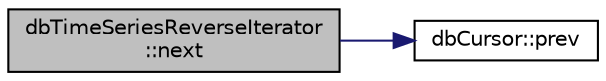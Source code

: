 digraph "dbTimeSeriesReverseIterator::next"
{
 // INTERACTIVE_SVG=YES
 // LATEX_PDF_SIZE
  edge [fontname="Helvetica",fontsize="10",labelfontname="Helvetica",labelfontsize="10"];
  node [fontname="Helvetica",fontsize="10",shape=record];
  rankdir="LR";
  Node1 [label="dbTimeSeriesReverseIterator\l::next",height=0.2,width=0.4,color="black", fillcolor="grey75", style="filled", fontcolor="black",tooltip=" "];
  Node1 -> Node2 [color="midnightblue",fontsize="10",style="solid",fontname="Helvetica"];
  Node2 [label="dbCursor::prev",height=0.2,width=0.4,color="black", fillcolor="white", style="filled",URL="$classdbCursor.html#ac05753744aa04751def26c2b2682166c",tooltip=" "];
}
